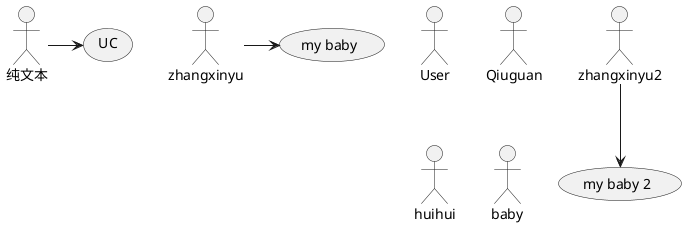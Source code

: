 @startuml
'https://plantuml.com/use-case-diagram

':NAME:
'actor 关键字
'as 用于指定别名
'在连接语法中直接以文本出现, 在用例图中表示 actor


纯文本 -> (UC)

:User:

:Qiuguan: as Qiuguan2

actor huihui

actor "baby" as baby2


'水平  ->
zhangxinyu -> (my baby)

'垂直， -->
zhangxinyu2 --> (my baby 2)

@enduml